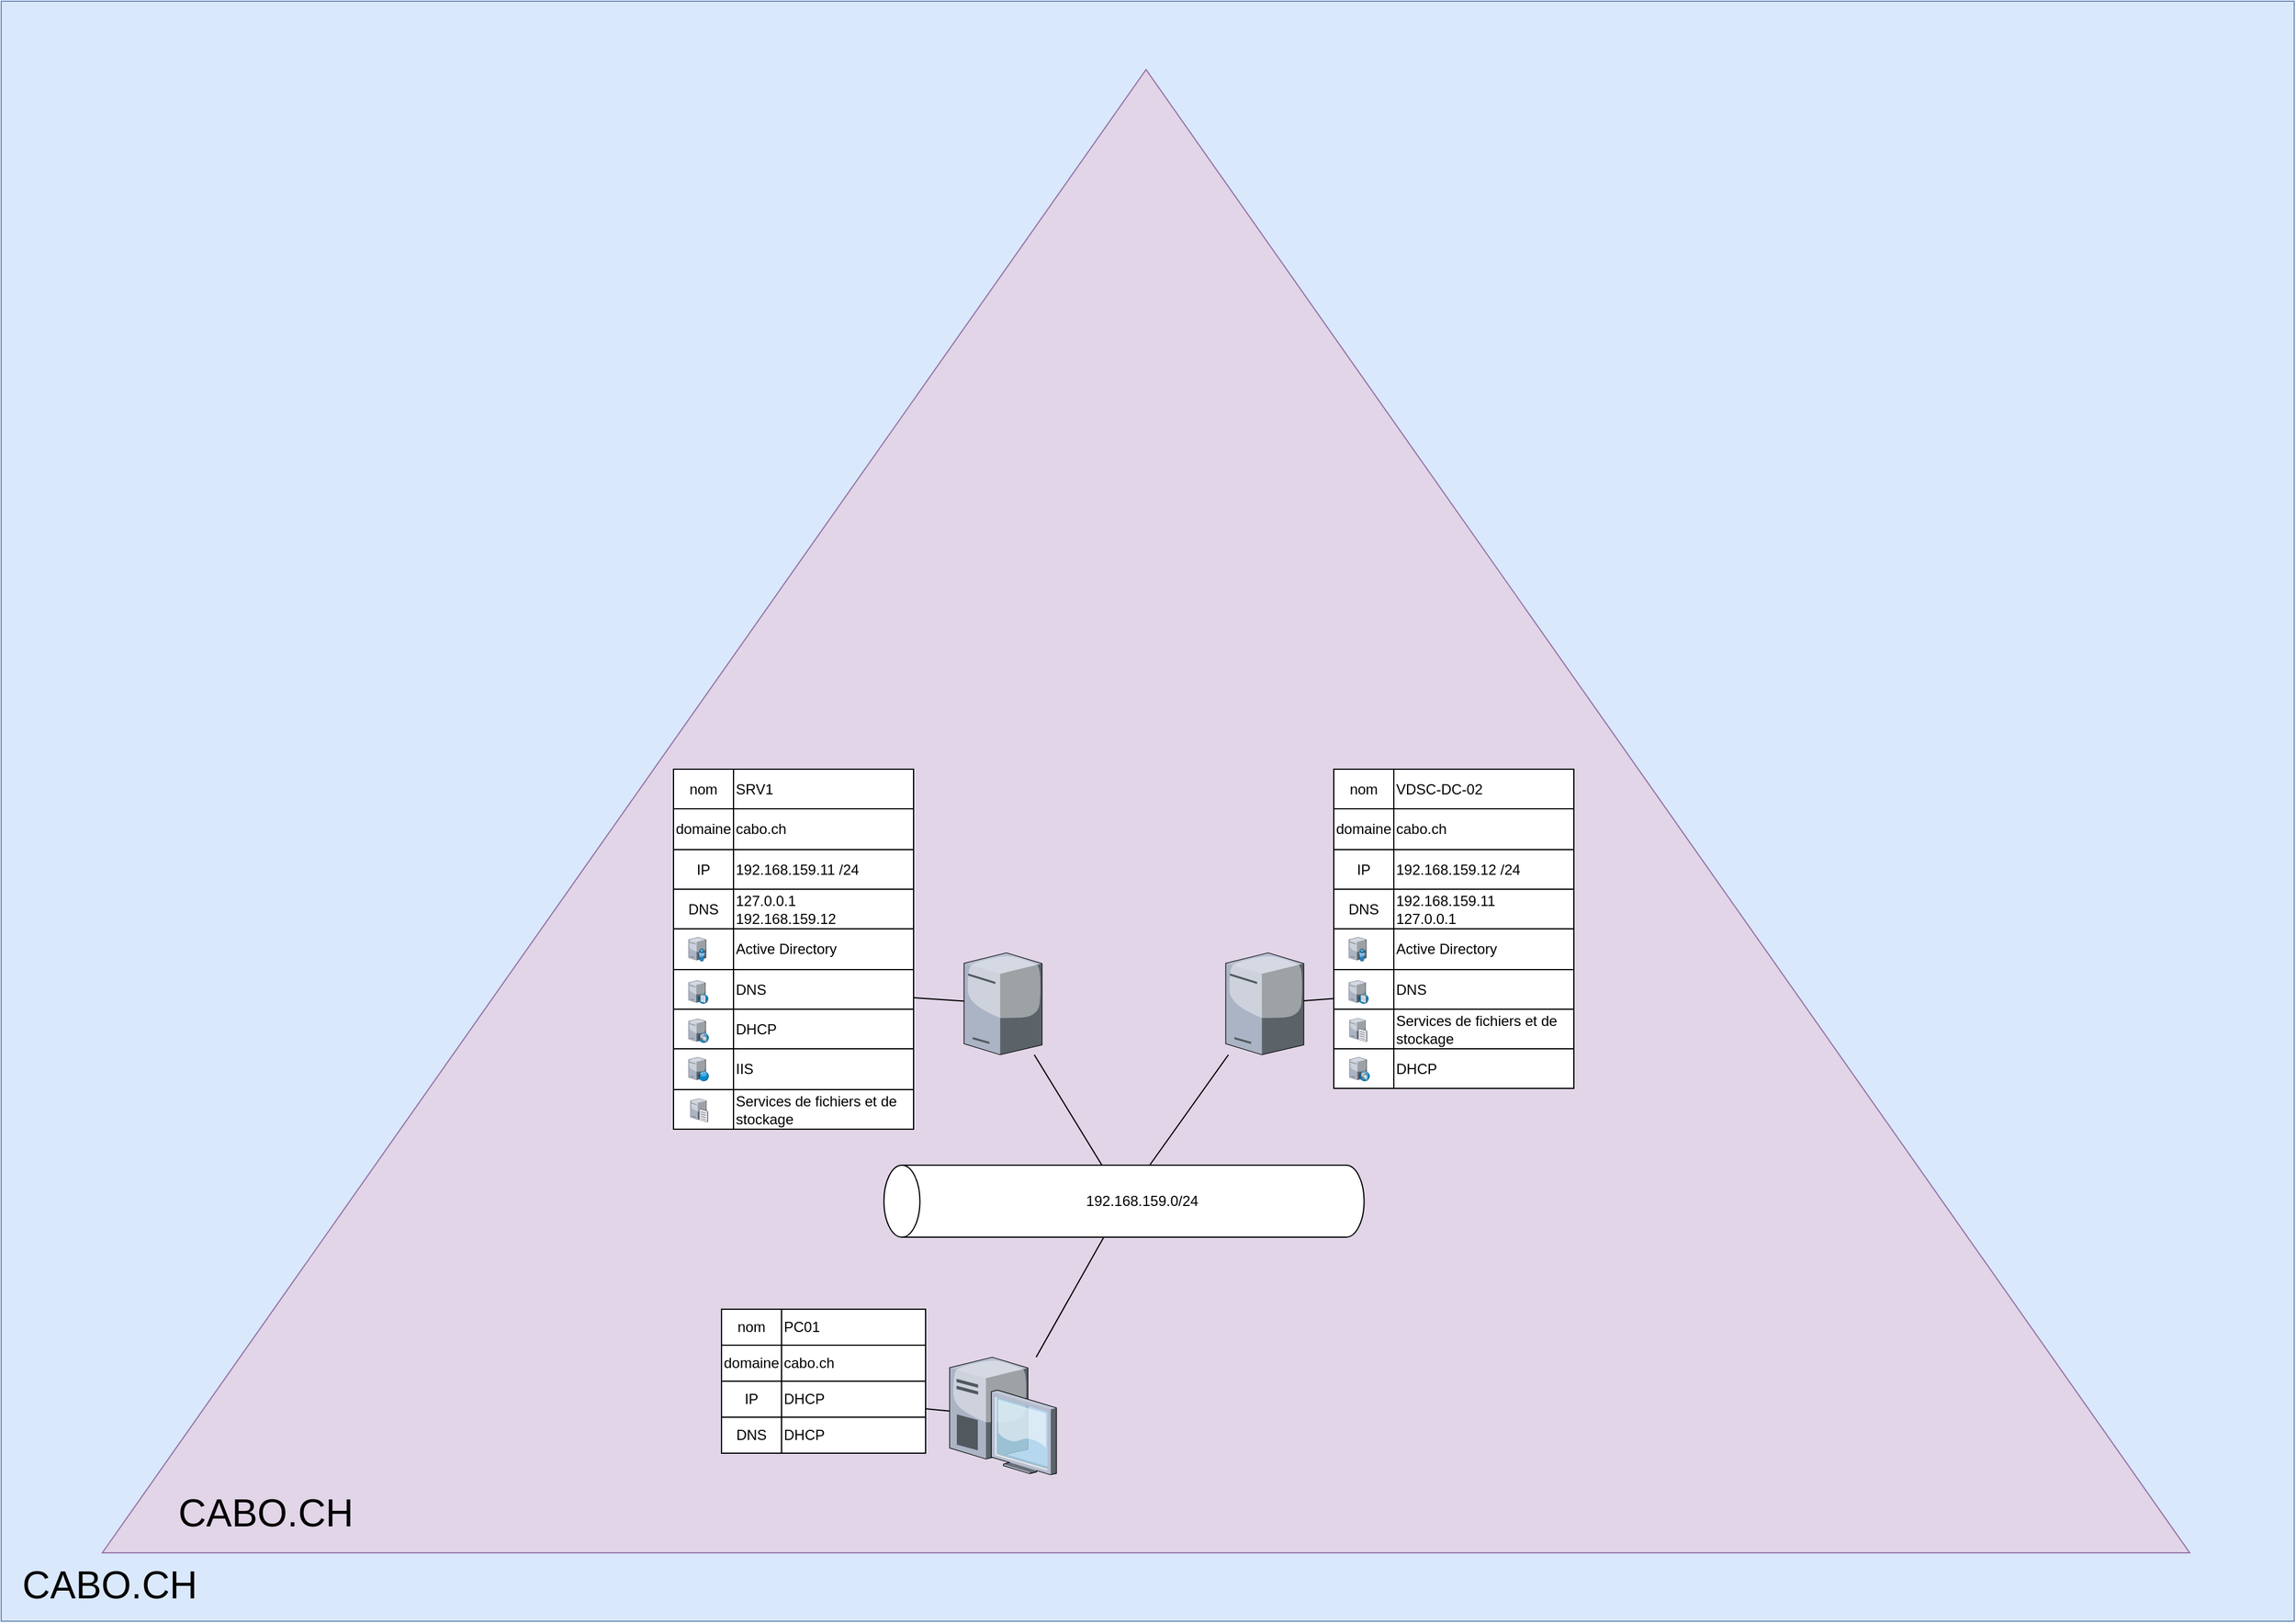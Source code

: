 <mxfile version="15.8.4" type="device"><diagram id="1HpGjEDfOVpS17Qn43Pt" name="Page-1"><mxGraphModel dx="2756" dy="2074" grid="1" gridSize="10" guides="1" tooltips="1" connect="1" arrows="1" fold="1" page="1" pageScale="1" pageWidth="827" pageHeight="1169" math="0" shadow="0"><root><mxCell id="0"/><mxCell id="1" style="locked=1;" parent="0"/><mxCell id="-kyeoJwahtp-xJOFDnog-60" value="" style="rounded=0;whiteSpace=wrap;html=1;align=left;container=1;collapsible=0;fillColor=#dae8fc;strokeColor=#6c8ebf;recursiveResize=0;expand=0;" parent="1" vertex="1"><mxGeometry x="-1090" y="-650" width="1910" height="1350" as="geometry"/></mxCell><mxCell id="-kyeoJwahtp-xJOFDnog-61" value="" style="triangle;whiteSpace=wrap;html=1;align=left;rotation=-90;container=1;collapsible=0;fillColor=#e1d5e7;strokeColor=#9673a6;recursiveResize=0;expand=0;" parent="-kyeoJwahtp-xJOFDnog-60" vertex="1"><mxGeometry x="335.63" y="-194.37" width="1235.97" height="1738.75" as="geometry"/></mxCell><mxCell id="-kyeoJwahtp-xJOFDnog-65" value="CABO.CH" style="text;html=1;align=center;verticalAlign=middle;resizable=0;points=[];autosize=1;strokeColor=none;fillColor=none;fontSize=32;" parent="-kyeoJwahtp-xJOFDnog-61" vertex="1"><mxGeometry x="-195.63" y="1434.37" width="160" height="40" as="geometry"/></mxCell><mxCell id="-kyeoJwahtp-xJOFDnog-64" value="CABO.CH" style="text;html=1;align=center;verticalAlign=middle;resizable=0;points=[];autosize=1;strokeColor=none;fillColor=none;fontSize=32;" parent="-kyeoJwahtp-xJOFDnog-60" vertex="1"><mxGeometry x="10" y="1300" width="160" height="40" as="geometry"/></mxCell><mxCell id="OlPRd9zmiTFpibc40Qrc-1" value="Content" parent="0"/><mxCell id="OlPRd9zmiTFpibc40Qrc-53" value="" style="group" parent="OlPRd9zmiTFpibc40Qrc-1" vertex="1" connectable="0"><mxGeometry x="-354.73" y="320.0" width="400" height="60" as="geometry"/></mxCell><mxCell id="OlPRd9zmiTFpibc40Qrc-54" value="" style="shape=cylinder3;whiteSpace=wrap;html=1;boundedLbl=1;backgroundOutline=1;size=15;rotation=-90;" parent="OlPRd9zmiTFpibc40Qrc-53" vertex="1"><mxGeometry x="170" y="-170" width="60" height="400" as="geometry"/></mxCell><mxCell id="OlPRd9zmiTFpibc40Qrc-55" value="192.168.159.0/24" style="text;html=1;align=center;verticalAlign=middle;resizable=0;points=[];autosize=1;strokeColor=none;fillColor=none;" parent="OlPRd9zmiTFpibc40Qrc-53" vertex="1"><mxGeometry x="160" y="20" width="110" height="20" as="geometry"/></mxCell><mxCell id="OlPRd9zmiTFpibc40Qrc-56" value="" style="edgeStyle=none;rounded=0;orthogonalLoop=1;jettySize=auto;html=1;endArrow=none;endFill=0;" parent="OlPRd9zmiTFpibc40Qrc-1" source="OlPRd9zmiTFpibc40Qrc-57" target="OlPRd9zmiTFpibc40Qrc-54" edge="1"><mxGeometry relative="1" as="geometry"/></mxCell><mxCell id="OlPRd9zmiTFpibc40Qrc-57" value="" style="verticalLabelPosition=bottom;sketch=0;aspect=fixed;html=1;verticalAlign=top;strokeColor=none;align=center;outlineConnect=0;shape=mxgraph.citrix.desktop;" parent="OlPRd9zmiTFpibc40Qrc-1" vertex="1"><mxGeometry x="-300" y="480.0" width="89" height="98" as="geometry"/></mxCell><mxCell id="OlPRd9zmiTFpibc40Qrc-58" value="" style="edgeStyle=none;rounded=0;orthogonalLoop=1;jettySize=auto;html=1;endArrow=none;endFill=0;" parent="OlPRd9zmiTFpibc40Qrc-1" source="OlPRd9zmiTFpibc40Qrc-59" target="OlPRd9zmiTFpibc40Qrc-54" edge="1"><mxGeometry relative="1" as="geometry"/></mxCell><mxCell id="OlPRd9zmiTFpibc40Qrc-59" value="" style="verticalLabelPosition=bottom;sketch=0;aspect=fixed;html=1;verticalAlign=top;strokeColor=none;align=center;outlineConnect=0;shape=mxgraph.citrix.license_server;" parent="OlPRd9zmiTFpibc40Qrc-1" vertex="1"><mxGeometry x="-70" y="143" width="65" height="85" as="geometry"/></mxCell><mxCell id="OlPRd9zmiTFpibc40Qrc-60" value="" style="shape=table;html=1;whiteSpace=wrap;startSize=0;container=1;collapsible=0;childLayout=tableLayout;" parent="OlPRd9zmiTFpibc40Qrc-1" vertex="1"><mxGeometry x="-490" y="440.0" width="170" height="120" as="geometry"/></mxCell><mxCell id="OlPRd9zmiTFpibc40Qrc-61" value="" style="shape=partialRectangle;html=1;whiteSpace=wrap;collapsible=0;dropTarget=0;pointerEvents=0;fillColor=none;top=0;left=0;bottom=0;right=0;points=[[0,0.5],[1,0.5]];portConstraint=eastwest;" parent="OlPRd9zmiTFpibc40Qrc-60" vertex="1"><mxGeometry width="170" height="30" as="geometry"/></mxCell><mxCell id="OlPRd9zmiTFpibc40Qrc-62" value="nom&lt;br&gt;" style="shape=partialRectangle;html=1;whiteSpace=wrap;connectable=0;fillColor=none;top=0;left=0;bottom=0;right=0;overflow=hidden;pointerEvents=1;" parent="OlPRd9zmiTFpibc40Qrc-61" vertex="1"><mxGeometry width="50" height="30" as="geometry"><mxRectangle width="50" height="30" as="alternateBounds"/></mxGeometry></mxCell><mxCell id="OlPRd9zmiTFpibc40Qrc-63" value="PC01" style="shape=partialRectangle;html=1;whiteSpace=wrap;connectable=0;fillColor=none;top=0;left=0;bottom=0;right=0;overflow=hidden;pointerEvents=1;align=left;" parent="OlPRd9zmiTFpibc40Qrc-61" vertex="1"><mxGeometry x="50" width="120" height="30" as="geometry"><mxRectangle width="120" height="30" as="alternateBounds"/></mxGeometry></mxCell><mxCell id="OlPRd9zmiTFpibc40Qrc-64" value="" style="shape=partialRectangle;html=1;whiteSpace=wrap;collapsible=0;dropTarget=0;pointerEvents=0;fillColor=none;top=0;left=0;bottom=0;right=0;points=[[0,0.5],[1,0.5]];portConstraint=eastwest;" parent="OlPRd9zmiTFpibc40Qrc-60" vertex="1"><mxGeometry y="30" width="170" height="30" as="geometry"/></mxCell><mxCell id="OlPRd9zmiTFpibc40Qrc-65" value="domaine" style="shape=partialRectangle;html=1;whiteSpace=wrap;connectable=0;fillColor=none;top=0;left=0;bottom=0;right=0;overflow=hidden;pointerEvents=1;" parent="OlPRd9zmiTFpibc40Qrc-64" vertex="1"><mxGeometry width="50" height="30" as="geometry"><mxRectangle width="50" height="30" as="alternateBounds"/></mxGeometry></mxCell><mxCell id="OlPRd9zmiTFpibc40Qrc-66" value="cabo.ch" style="shape=partialRectangle;html=1;whiteSpace=wrap;connectable=0;fillColor=none;top=0;left=0;bottom=0;right=0;overflow=hidden;pointerEvents=1;align=left;" parent="OlPRd9zmiTFpibc40Qrc-64" vertex="1"><mxGeometry x="50" width="120" height="30" as="geometry"><mxRectangle width="120" height="30" as="alternateBounds"/></mxGeometry></mxCell><mxCell id="OlPRd9zmiTFpibc40Qrc-67" value="" style="shape=partialRectangle;html=1;whiteSpace=wrap;collapsible=0;dropTarget=0;pointerEvents=0;fillColor=none;top=0;left=0;bottom=0;right=0;points=[[0,0.5],[1,0.5]];portConstraint=eastwest;" parent="OlPRd9zmiTFpibc40Qrc-60" vertex="1"><mxGeometry y="60" width="170" height="30" as="geometry"/></mxCell><mxCell id="OlPRd9zmiTFpibc40Qrc-68" value="IP" style="shape=partialRectangle;html=1;whiteSpace=wrap;connectable=0;fillColor=none;top=0;left=0;bottom=0;right=0;overflow=hidden;pointerEvents=1;" parent="OlPRd9zmiTFpibc40Qrc-67" vertex="1"><mxGeometry width="50" height="30" as="geometry"><mxRectangle width="50" height="30" as="alternateBounds"/></mxGeometry></mxCell><mxCell id="OlPRd9zmiTFpibc40Qrc-69" value="DHCP" style="shape=partialRectangle;html=1;whiteSpace=wrap;connectable=0;fillColor=none;top=0;left=0;bottom=0;right=0;overflow=hidden;pointerEvents=1;align=left;" parent="OlPRd9zmiTFpibc40Qrc-67" vertex="1"><mxGeometry x="50" width="120" height="30" as="geometry"><mxRectangle width="120" height="30" as="alternateBounds"/></mxGeometry></mxCell><mxCell id="OlPRd9zmiTFpibc40Qrc-70" style="shape=partialRectangle;html=1;whiteSpace=wrap;collapsible=0;dropTarget=0;pointerEvents=0;fillColor=none;top=0;left=0;bottom=0;right=0;points=[[0,0.5],[1,0.5]];portConstraint=eastwest;" parent="OlPRd9zmiTFpibc40Qrc-60" vertex="1"><mxGeometry y="90" width="170" height="30" as="geometry"/></mxCell><mxCell id="OlPRd9zmiTFpibc40Qrc-71" value="DNS" style="shape=partialRectangle;html=1;whiteSpace=wrap;connectable=0;fillColor=none;top=0;left=0;bottom=0;right=0;overflow=hidden;pointerEvents=1;" parent="OlPRd9zmiTFpibc40Qrc-70" vertex="1"><mxGeometry width="50" height="30" as="geometry"><mxRectangle width="50" height="30" as="alternateBounds"/></mxGeometry></mxCell><mxCell id="OlPRd9zmiTFpibc40Qrc-72" value="DHCP" style="shape=partialRectangle;html=1;whiteSpace=wrap;connectable=0;fillColor=none;top=0;left=0;bottom=0;right=0;overflow=hidden;pointerEvents=1;align=left;" parent="OlPRd9zmiTFpibc40Qrc-70" vertex="1"><mxGeometry x="50" width="120" height="30" as="geometry"><mxRectangle width="120" height="30" as="alternateBounds"/></mxGeometry></mxCell><mxCell id="OlPRd9zmiTFpibc40Qrc-73" value="" style="edgeStyle=none;rounded=0;orthogonalLoop=1;jettySize=auto;html=1;endArrow=none;endFill=0;" parent="OlPRd9zmiTFpibc40Qrc-1" source="OlPRd9zmiTFpibc40Qrc-57" target="OlPRd9zmiTFpibc40Qrc-67" edge="1"><mxGeometry relative="1" as="geometry"><mxPoint x="344.37" y="1023.37" as="targetPoint"/></mxGeometry></mxCell><mxCell id="OlPRd9zmiTFpibc40Qrc-108" value="" style="rounded=0;orthogonalLoop=1;jettySize=auto;html=1;endArrow=none;endFill=0;" parent="OlPRd9zmiTFpibc40Qrc-1" source="OlPRd9zmiTFpibc40Qrc-59" target="OlPRd9zmiTFpibc40Qrc-91" edge="1"><mxGeometry relative="1" as="geometry"/></mxCell><mxCell id="OlPRd9zmiTFpibc40Qrc-110" value="" style="edgeStyle=none;rounded=0;orthogonalLoop=1;jettySize=auto;html=1;endArrow=none;endFill=0;" parent="OlPRd9zmiTFpibc40Qrc-1" source="OlPRd9zmiTFpibc40Qrc-111" target="OlPRd9zmiTFpibc40Qrc-54" edge="1"><mxGeometry relative="1" as="geometry"><mxPoint x="-460.001" y="270" as="targetPoint"/></mxGeometry></mxCell><mxCell id="OlPRd9zmiTFpibc40Qrc-148" value="" style="group" parent="OlPRd9zmiTFpibc40Qrc-1" vertex="1" connectable="0"><mxGeometry x="-530" y="-10" width="200" height="300" as="geometry"/></mxCell><mxCell id="OlPRd9zmiTFpibc40Qrc-113" value="" style="shape=table;html=1;whiteSpace=wrap;startSize=0;container=1;collapsible=0;childLayout=tableLayout;" parent="OlPRd9zmiTFpibc40Qrc-148" vertex="1"><mxGeometry width="200" height="300" as="geometry"/></mxCell><mxCell id="OlPRd9zmiTFpibc40Qrc-114" value="" style="shape=partialRectangle;html=1;whiteSpace=wrap;collapsible=0;dropTarget=0;pointerEvents=0;fillColor=none;top=0;left=0;bottom=0;right=0;points=[[0,0.5],[1,0.5]];portConstraint=eastwest;" parent="OlPRd9zmiTFpibc40Qrc-113" vertex="1"><mxGeometry width="200" height="33" as="geometry"/></mxCell><mxCell id="OlPRd9zmiTFpibc40Qrc-115" value="nom&lt;br&gt;" style="shape=partialRectangle;html=1;whiteSpace=wrap;connectable=0;fillColor=none;top=0;left=0;bottom=0;right=0;overflow=hidden;pointerEvents=1;" parent="OlPRd9zmiTFpibc40Qrc-114" vertex="1"><mxGeometry width="50" height="33" as="geometry"><mxRectangle width="50" height="33" as="alternateBounds"/></mxGeometry></mxCell><mxCell id="OlPRd9zmiTFpibc40Qrc-116" value="SRV1" style="shape=partialRectangle;html=1;whiteSpace=wrap;connectable=0;fillColor=none;top=0;left=0;bottom=0;right=0;overflow=hidden;pointerEvents=1;align=left;" parent="OlPRd9zmiTFpibc40Qrc-114" vertex="1"><mxGeometry x="50" width="150" height="33" as="geometry"><mxRectangle width="150" height="33" as="alternateBounds"/></mxGeometry></mxCell><mxCell id="OlPRd9zmiTFpibc40Qrc-117" value="" style="shape=partialRectangle;html=1;whiteSpace=wrap;collapsible=0;dropTarget=0;pointerEvents=0;fillColor=none;top=0;left=0;bottom=0;right=0;points=[[0,0.5],[1,0.5]];portConstraint=eastwest;" parent="OlPRd9zmiTFpibc40Qrc-113" vertex="1"><mxGeometry y="33" width="200" height="34" as="geometry"/></mxCell><mxCell id="OlPRd9zmiTFpibc40Qrc-118" value="domaine" style="shape=partialRectangle;html=1;whiteSpace=wrap;connectable=0;fillColor=none;top=0;left=0;bottom=0;right=0;overflow=hidden;pointerEvents=1;" parent="OlPRd9zmiTFpibc40Qrc-117" vertex="1"><mxGeometry width="50" height="34" as="geometry"><mxRectangle width="50" height="34" as="alternateBounds"/></mxGeometry></mxCell><mxCell id="OlPRd9zmiTFpibc40Qrc-119" value="cabo.ch" style="shape=partialRectangle;html=1;whiteSpace=wrap;connectable=0;fillColor=none;top=0;left=0;bottom=0;right=0;overflow=hidden;pointerEvents=1;align=left;" parent="OlPRd9zmiTFpibc40Qrc-117" vertex="1"><mxGeometry x="50" width="150" height="34" as="geometry"><mxRectangle width="150" height="34" as="alternateBounds"/></mxGeometry></mxCell><mxCell id="OlPRd9zmiTFpibc40Qrc-120" value="" style="shape=partialRectangle;html=1;whiteSpace=wrap;collapsible=0;dropTarget=0;pointerEvents=0;fillColor=none;top=0;left=0;bottom=0;right=0;points=[[0,0.5],[1,0.5]];portConstraint=eastwest;" parent="OlPRd9zmiTFpibc40Qrc-113" vertex="1"><mxGeometry y="67" width="200" height="33" as="geometry"/></mxCell><mxCell id="OlPRd9zmiTFpibc40Qrc-121" value="IP" style="shape=partialRectangle;html=1;whiteSpace=wrap;connectable=0;fillColor=none;top=0;left=0;bottom=0;right=0;overflow=hidden;pointerEvents=1;" parent="OlPRd9zmiTFpibc40Qrc-120" vertex="1"><mxGeometry width="50" height="33" as="geometry"><mxRectangle width="50" height="33" as="alternateBounds"/></mxGeometry></mxCell><mxCell id="OlPRd9zmiTFpibc40Qrc-122" value="192.168.159.11 /24" style="shape=partialRectangle;html=1;whiteSpace=wrap;connectable=0;fillColor=none;top=0;left=0;bottom=0;right=0;overflow=hidden;pointerEvents=1;align=left;" parent="OlPRd9zmiTFpibc40Qrc-120" vertex="1"><mxGeometry x="50" width="150" height="33" as="geometry"><mxRectangle width="150" height="33" as="alternateBounds"/></mxGeometry></mxCell><mxCell id="OlPRd9zmiTFpibc40Qrc-123" style="shape=partialRectangle;html=1;whiteSpace=wrap;collapsible=0;dropTarget=0;pointerEvents=0;fillColor=none;top=0;left=0;bottom=0;right=0;points=[[0,0.5],[1,0.5]];portConstraint=eastwest;" parent="OlPRd9zmiTFpibc40Qrc-113" vertex="1"><mxGeometry y="100" width="200" height="33" as="geometry"/></mxCell><mxCell id="OlPRd9zmiTFpibc40Qrc-124" value="DNS" style="shape=partialRectangle;html=1;whiteSpace=wrap;connectable=0;fillColor=none;top=0;left=0;bottom=0;right=0;overflow=hidden;pointerEvents=1;" parent="OlPRd9zmiTFpibc40Qrc-123" vertex="1"><mxGeometry width="50" height="33" as="geometry"><mxRectangle width="50" height="33" as="alternateBounds"/></mxGeometry></mxCell><mxCell id="OlPRd9zmiTFpibc40Qrc-125" value="127.0.0.1&lt;br&gt;192.168.159.12" style="shape=partialRectangle;html=1;whiteSpace=wrap;connectable=0;fillColor=none;top=0;left=0;bottom=0;right=0;overflow=hidden;pointerEvents=1;align=left;" parent="OlPRd9zmiTFpibc40Qrc-123" vertex="1"><mxGeometry x="50" width="150" height="33" as="geometry"><mxRectangle width="150" height="33" as="alternateBounds"/></mxGeometry></mxCell><mxCell id="OlPRd9zmiTFpibc40Qrc-126" style="shape=partialRectangle;html=1;whiteSpace=wrap;collapsible=0;dropTarget=0;pointerEvents=0;fillColor=none;top=0;left=0;bottom=0;right=0;points=[[0,0.5],[1,0.5]];portConstraint=eastwest;" parent="OlPRd9zmiTFpibc40Qrc-113" vertex="1"><mxGeometry y="133" width="200" height="34" as="geometry"/></mxCell><mxCell id="OlPRd9zmiTFpibc40Qrc-127" style="shape=partialRectangle;html=1;whiteSpace=wrap;connectable=0;fillColor=none;top=0;left=0;bottom=0;right=0;overflow=hidden;pointerEvents=1;" parent="OlPRd9zmiTFpibc40Qrc-126" vertex="1"><mxGeometry width="50" height="34" as="geometry"><mxRectangle width="50" height="34" as="alternateBounds"/></mxGeometry></mxCell><mxCell id="OlPRd9zmiTFpibc40Qrc-128" value="Active Directory" style="shape=partialRectangle;html=1;whiteSpace=wrap;connectable=0;fillColor=none;top=0;left=0;bottom=0;right=0;overflow=hidden;pointerEvents=1;align=left;" parent="OlPRd9zmiTFpibc40Qrc-126" vertex="1"><mxGeometry x="50" width="150" height="34" as="geometry"><mxRectangle width="150" height="34" as="alternateBounds"/></mxGeometry></mxCell><mxCell id="OlPRd9zmiTFpibc40Qrc-129" style="shape=partialRectangle;html=1;whiteSpace=wrap;collapsible=0;dropTarget=0;pointerEvents=0;fillColor=none;top=0;left=0;bottom=0;right=0;points=[[0,0.5],[1,0.5]];portConstraint=eastwest;" parent="OlPRd9zmiTFpibc40Qrc-113" vertex="1"><mxGeometry y="167" width="200" height="33" as="geometry"/></mxCell><mxCell id="OlPRd9zmiTFpibc40Qrc-130" style="shape=partialRectangle;html=1;whiteSpace=wrap;connectable=0;fillColor=none;top=0;left=0;bottom=0;right=0;overflow=hidden;pointerEvents=1;" parent="OlPRd9zmiTFpibc40Qrc-129" vertex="1"><mxGeometry width="50" height="33" as="geometry"><mxRectangle width="50" height="33" as="alternateBounds"/></mxGeometry></mxCell><mxCell id="OlPRd9zmiTFpibc40Qrc-131" value="DNS" style="shape=partialRectangle;html=1;whiteSpace=wrap;connectable=0;fillColor=none;top=0;left=0;bottom=0;right=0;overflow=hidden;pointerEvents=1;align=left;" parent="OlPRd9zmiTFpibc40Qrc-129" vertex="1"><mxGeometry x="50" width="150" height="33" as="geometry"><mxRectangle width="150" height="33" as="alternateBounds"/></mxGeometry></mxCell><mxCell id="OlPRd9zmiTFpibc40Qrc-132" style="shape=partialRectangle;html=1;whiteSpace=wrap;collapsible=0;dropTarget=0;pointerEvents=0;fillColor=none;top=0;left=0;bottom=0;right=0;points=[[0,0.5],[1,0.5]];portConstraint=eastwest;" parent="OlPRd9zmiTFpibc40Qrc-113" vertex="1"><mxGeometry y="200" width="200" height="33" as="geometry"/></mxCell><mxCell id="OlPRd9zmiTFpibc40Qrc-133" style="shape=partialRectangle;html=1;whiteSpace=wrap;connectable=0;fillColor=none;top=0;left=0;bottom=0;right=0;overflow=hidden;pointerEvents=1;" parent="OlPRd9zmiTFpibc40Qrc-132" vertex="1"><mxGeometry width="50" height="33" as="geometry"><mxRectangle width="50" height="33" as="alternateBounds"/></mxGeometry></mxCell><mxCell id="OlPRd9zmiTFpibc40Qrc-134" value="DHCP" style="shape=partialRectangle;html=1;whiteSpace=wrap;connectable=0;fillColor=none;top=0;left=0;bottom=0;right=0;overflow=hidden;pointerEvents=1;align=left;" parent="OlPRd9zmiTFpibc40Qrc-132" vertex="1"><mxGeometry x="50" width="150" height="33" as="geometry"><mxRectangle width="150" height="33" as="alternateBounds"/></mxGeometry></mxCell><mxCell id="OlPRd9zmiTFpibc40Qrc-135" style="shape=partialRectangle;html=1;whiteSpace=wrap;collapsible=0;dropTarget=0;pointerEvents=0;fillColor=none;top=0;left=0;bottom=0;right=0;points=[[0,0.5],[1,0.5]];portConstraint=eastwest;" parent="OlPRd9zmiTFpibc40Qrc-113" vertex="1"><mxGeometry y="233" width="200" height="34" as="geometry"/></mxCell><mxCell id="OlPRd9zmiTFpibc40Qrc-136" style="shape=partialRectangle;html=1;whiteSpace=wrap;connectable=0;fillColor=none;top=0;left=0;bottom=0;right=0;overflow=hidden;pointerEvents=1;" parent="OlPRd9zmiTFpibc40Qrc-135" vertex="1"><mxGeometry width="50" height="34" as="geometry"><mxRectangle width="50" height="34" as="alternateBounds"/></mxGeometry></mxCell><mxCell id="OlPRd9zmiTFpibc40Qrc-137" value="IIS" style="shape=partialRectangle;html=1;whiteSpace=wrap;connectable=0;fillColor=none;top=0;left=0;bottom=0;right=0;overflow=hidden;pointerEvents=1;align=left;" parent="OlPRd9zmiTFpibc40Qrc-135" vertex="1"><mxGeometry x="50" width="150" height="34" as="geometry"><mxRectangle width="150" height="34" as="alternateBounds"/></mxGeometry></mxCell><mxCell id="OlPRd9zmiTFpibc40Qrc-138" style="shape=partialRectangle;html=1;whiteSpace=wrap;collapsible=0;dropTarget=0;pointerEvents=0;fillColor=none;top=0;left=0;bottom=0;right=0;points=[[0,0.5],[1,0.5]];portConstraint=eastwest;" parent="OlPRd9zmiTFpibc40Qrc-113" vertex="1"><mxGeometry y="267" width="200" height="33" as="geometry"/></mxCell><mxCell id="OlPRd9zmiTFpibc40Qrc-139" value="&lt;span style=&quot;color: rgba(0 , 0 , 0 , 0) ; font-family: monospace ; font-size: 0px&quot;&gt;%3CmxGraphModel%3E%3Croot%3E%3CmxCell%20id%3D%220%22%2F%3E%3CmxCell%20id%3D%221%22%20parent%3D%220%22%2F%3E%3CmxCell%20id%3D%222%22%20value%3D%22%22%20style%3D%22verticalLabelPosition%3Dbottom%3Bsketch%3D0%3Baspect%3Dfixed%3Bhtml%3D1%3BverticalAlign%3Dtop%3BstrokeColor%3Dnone%3Balign%3Dcenter%3BoutlineConnect%3D0%3Bshape%3Dmxgraph.citrix.file_server%3B%22%20vertex%3D%221%22%20parent%3D%221%22%3E%3CmxGeometry%20x%3D%22620%22%20y%3D%22410%22%20width%3D%2214.64%22%20height%3D%2220%22%20as%3D%22geometry%22%2F%3E%3C%2FmxCell%3E%3C%2Froot%3E%3C%2FmxGraphModel%3E&lt;/span&gt;" style="shape=partialRectangle;html=1;whiteSpace=wrap;connectable=0;fillColor=none;top=0;left=0;bottom=0;right=0;overflow=hidden;pointerEvents=1;dropTarget=1;" parent="OlPRd9zmiTFpibc40Qrc-138" vertex="1"><mxGeometry width="50" height="33" as="geometry"><mxRectangle width="50" height="33" as="alternateBounds"/></mxGeometry></mxCell><mxCell id="OlPRd9zmiTFpibc40Qrc-140" value="Services de fichiers et de stockage" style="shape=partialRectangle;html=1;whiteSpace=wrap;connectable=0;fillColor=none;top=0;left=0;bottom=0;right=0;overflow=hidden;pointerEvents=1;align=left;" parent="OlPRd9zmiTFpibc40Qrc-138" vertex="1"><mxGeometry x="50" width="150" height="33" as="geometry"><mxRectangle width="150" height="33" as="alternateBounds"/></mxGeometry></mxCell><mxCell id="OlPRd9zmiTFpibc40Qrc-141" value="" style="verticalLabelPosition=bottom;sketch=0;aspect=fixed;html=1;verticalAlign=top;strokeColor=none;align=center;outlineConnect=0;shape=mxgraph.citrix.directory_server;" parent="OlPRd9zmiTFpibc40Qrc-148" vertex="1"><mxGeometry x="12.48" y="140" width="14.69" height="20" as="geometry"/></mxCell><mxCell id="OlPRd9zmiTFpibc40Qrc-142" value="" style="verticalLabelPosition=bottom;sketch=0;aspect=fixed;html=1;verticalAlign=top;strokeColor=none;align=center;outlineConnect=0;shape=mxgraph.citrix.dns_server;" parent="OlPRd9zmiTFpibc40Qrc-148" vertex="1"><mxGeometry x="12.48" y="175.5" width="16.54" height="20" as="geometry"/></mxCell><mxCell id="OlPRd9zmiTFpibc40Qrc-143" value="" style="verticalLabelPosition=bottom;sketch=0;aspect=fixed;html=1;verticalAlign=top;strokeColor=none;align=center;outlineConnect=0;shape=mxgraph.citrix.dhcp_server;" parent="OlPRd9zmiTFpibc40Qrc-148" vertex="1"><mxGeometry x="12.48" y="208" width="16.89" height="20" as="geometry"/></mxCell><mxCell id="OlPRd9zmiTFpibc40Qrc-144" value="" style="verticalLabelPosition=bottom;sketch=0;aspect=fixed;html=1;verticalAlign=top;strokeColor=none;align=center;outlineConnect=0;shape=mxgraph.citrix.web_server;" parent="OlPRd9zmiTFpibc40Qrc-148" vertex="1"><mxGeometry x="12.48" y="240" width="17" height="20" as="geometry"/></mxCell><mxCell id="OlPRd9zmiTFpibc40Qrc-145" value="" style="verticalLabelPosition=bottom;sketch=0;aspect=fixed;html=1;verticalAlign=top;strokeColor=none;align=center;outlineConnect=0;shape=mxgraph.citrix.file_server;" parent="OlPRd9zmiTFpibc40Qrc-148" vertex="1"><mxGeometry x="14.0" y="274" width="14.64" height="20" as="geometry"/></mxCell><mxCell id="OlPRd9zmiTFpibc40Qrc-111" value="" style="verticalLabelPosition=bottom;sketch=0;aspect=fixed;html=1;verticalAlign=top;strokeColor=none;align=center;outlineConnect=0;shape=mxgraph.citrix.license_server;" parent="OlPRd9zmiTFpibc40Qrc-1" vertex="1"><mxGeometry x="-288" y="143" width="65" height="85" as="geometry"/></mxCell><mxCell id="OlPRd9zmiTFpibc40Qrc-146" value="" style="rounded=0;orthogonalLoop=1;jettySize=auto;html=1;endArrow=none;endFill=0;" parent="OlPRd9zmiTFpibc40Qrc-1" source="OlPRd9zmiTFpibc40Qrc-111" target="OlPRd9zmiTFpibc40Qrc-129" edge="1"><mxGeometry relative="1" as="geometry"/></mxCell><mxCell id="OlPRd9zmiTFpibc40Qrc-149" value="" style="group" parent="OlPRd9zmiTFpibc40Qrc-1" vertex="1" connectable="0"><mxGeometry x="20" y="-10" width="200" height="260" as="geometry"/></mxCell><mxCell id="OlPRd9zmiTFpibc40Qrc-75" value="" style="shape=table;html=1;whiteSpace=wrap;startSize=0;container=1;collapsible=0;childLayout=tableLayout;" parent="OlPRd9zmiTFpibc40Qrc-149" vertex="1"><mxGeometry width="200" height="266" as="geometry"/></mxCell><mxCell id="OlPRd9zmiTFpibc40Qrc-76" value="" style="shape=partialRectangle;html=1;whiteSpace=wrap;collapsible=0;dropTarget=0;pointerEvents=0;fillColor=none;top=0;left=0;bottom=0;right=0;points=[[0,0.5],[1,0.5]];portConstraint=eastwest;" parent="OlPRd9zmiTFpibc40Qrc-75" vertex="1"><mxGeometry width="200" height="33" as="geometry"/></mxCell><mxCell id="OlPRd9zmiTFpibc40Qrc-77" value="nom&lt;br&gt;" style="shape=partialRectangle;html=1;whiteSpace=wrap;connectable=0;fillColor=none;top=0;left=0;bottom=0;right=0;overflow=hidden;pointerEvents=1;" parent="OlPRd9zmiTFpibc40Qrc-76" vertex="1"><mxGeometry width="50" height="33" as="geometry"><mxRectangle width="50" height="33" as="alternateBounds"/></mxGeometry></mxCell><mxCell id="OlPRd9zmiTFpibc40Qrc-78" value="VDSC-DC-02" style="shape=partialRectangle;html=1;whiteSpace=wrap;connectable=0;fillColor=none;top=0;left=0;bottom=0;right=0;overflow=hidden;pointerEvents=1;align=left;" parent="OlPRd9zmiTFpibc40Qrc-76" vertex="1"><mxGeometry x="50" width="150" height="33" as="geometry"><mxRectangle width="150" height="33" as="alternateBounds"/></mxGeometry></mxCell><mxCell id="OlPRd9zmiTFpibc40Qrc-79" value="" style="shape=partialRectangle;html=1;whiteSpace=wrap;collapsible=0;dropTarget=0;pointerEvents=0;fillColor=none;top=0;left=0;bottom=0;right=0;points=[[0,0.5],[1,0.5]];portConstraint=eastwest;" parent="OlPRd9zmiTFpibc40Qrc-75" vertex="1"><mxGeometry y="33" width="200" height="34" as="geometry"/></mxCell><mxCell id="OlPRd9zmiTFpibc40Qrc-80" value="domaine" style="shape=partialRectangle;html=1;whiteSpace=wrap;connectable=0;fillColor=none;top=0;left=0;bottom=0;right=0;overflow=hidden;pointerEvents=1;" parent="OlPRd9zmiTFpibc40Qrc-79" vertex="1"><mxGeometry width="50" height="34" as="geometry"><mxRectangle width="50" height="34" as="alternateBounds"/></mxGeometry></mxCell><mxCell id="OlPRd9zmiTFpibc40Qrc-81" value="cabo.ch" style="shape=partialRectangle;html=1;whiteSpace=wrap;connectable=0;fillColor=none;top=0;left=0;bottom=0;right=0;overflow=hidden;pointerEvents=1;align=left;" parent="OlPRd9zmiTFpibc40Qrc-79" vertex="1"><mxGeometry x="50" width="150" height="34" as="geometry"><mxRectangle width="150" height="34" as="alternateBounds"/></mxGeometry></mxCell><mxCell id="OlPRd9zmiTFpibc40Qrc-82" value="" style="shape=partialRectangle;html=1;whiteSpace=wrap;collapsible=0;dropTarget=0;pointerEvents=0;fillColor=none;top=0;left=0;bottom=0;right=0;points=[[0,0.5],[1,0.5]];portConstraint=eastwest;" parent="OlPRd9zmiTFpibc40Qrc-75" vertex="1"><mxGeometry y="67" width="200" height="33" as="geometry"/></mxCell><mxCell id="OlPRd9zmiTFpibc40Qrc-83" value="IP" style="shape=partialRectangle;html=1;whiteSpace=wrap;connectable=0;fillColor=none;top=0;left=0;bottom=0;right=0;overflow=hidden;pointerEvents=1;" parent="OlPRd9zmiTFpibc40Qrc-82" vertex="1"><mxGeometry width="50" height="33" as="geometry"><mxRectangle width="50" height="33" as="alternateBounds"/></mxGeometry></mxCell><mxCell id="OlPRd9zmiTFpibc40Qrc-84" value="192.168.159.12 /24" style="shape=partialRectangle;html=1;whiteSpace=wrap;connectable=0;fillColor=none;top=0;left=0;bottom=0;right=0;overflow=hidden;pointerEvents=1;align=left;" parent="OlPRd9zmiTFpibc40Qrc-82" vertex="1"><mxGeometry x="50" width="150" height="33" as="geometry"><mxRectangle width="150" height="33" as="alternateBounds"/></mxGeometry></mxCell><mxCell id="OlPRd9zmiTFpibc40Qrc-85" style="shape=partialRectangle;html=1;whiteSpace=wrap;collapsible=0;dropTarget=0;pointerEvents=0;fillColor=none;top=0;left=0;bottom=0;right=0;points=[[0,0.5],[1,0.5]];portConstraint=eastwest;" parent="OlPRd9zmiTFpibc40Qrc-75" vertex="1"><mxGeometry y="100" width="200" height="33" as="geometry"/></mxCell><mxCell id="OlPRd9zmiTFpibc40Qrc-86" value="DNS" style="shape=partialRectangle;html=1;whiteSpace=wrap;connectable=0;fillColor=none;top=0;left=0;bottom=0;right=0;overflow=hidden;pointerEvents=1;" parent="OlPRd9zmiTFpibc40Qrc-85" vertex="1"><mxGeometry width="50" height="33" as="geometry"><mxRectangle width="50" height="33" as="alternateBounds"/></mxGeometry></mxCell><mxCell id="OlPRd9zmiTFpibc40Qrc-87" value="192.168.159.11&lt;br&gt;127.0.0.1" style="shape=partialRectangle;html=1;whiteSpace=wrap;connectable=0;fillColor=none;top=0;left=0;bottom=0;right=0;overflow=hidden;pointerEvents=1;align=left;" parent="OlPRd9zmiTFpibc40Qrc-85" vertex="1"><mxGeometry x="50" width="150" height="33" as="geometry"><mxRectangle width="150" height="33" as="alternateBounds"/></mxGeometry></mxCell><mxCell id="OlPRd9zmiTFpibc40Qrc-88" style="shape=partialRectangle;html=1;whiteSpace=wrap;collapsible=0;dropTarget=0;pointerEvents=0;fillColor=none;top=0;left=0;bottom=0;right=0;points=[[0,0.5],[1,0.5]];portConstraint=eastwest;" parent="OlPRd9zmiTFpibc40Qrc-75" vertex="1"><mxGeometry y="133" width="200" height="34" as="geometry"/></mxCell><mxCell id="OlPRd9zmiTFpibc40Qrc-89" style="shape=partialRectangle;html=1;whiteSpace=wrap;connectable=0;fillColor=none;top=0;left=0;bottom=0;right=0;overflow=hidden;pointerEvents=1;" parent="OlPRd9zmiTFpibc40Qrc-88" vertex="1"><mxGeometry width="50" height="34" as="geometry"><mxRectangle width="50" height="34" as="alternateBounds"/></mxGeometry></mxCell><mxCell id="OlPRd9zmiTFpibc40Qrc-90" value="Active Directory" style="shape=partialRectangle;html=1;whiteSpace=wrap;connectable=0;fillColor=none;top=0;left=0;bottom=0;right=0;overflow=hidden;pointerEvents=1;align=left;" parent="OlPRd9zmiTFpibc40Qrc-88" vertex="1"><mxGeometry x="50" width="150" height="34" as="geometry"><mxRectangle width="150" height="34" as="alternateBounds"/></mxGeometry></mxCell><mxCell id="OlPRd9zmiTFpibc40Qrc-91" style="shape=partialRectangle;html=1;whiteSpace=wrap;collapsible=0;dropTarget=0;pointerEvents=0;fillColor=none;top=0;left=0;bottom=0;right=0;points=[[0,0.5],[1,0.5]];portConstraint=eastwest;" parent="OlPRd9zmiTFpibc40Qrc-75" vertex="1"><mxGeometry y="167" width="200" height="33" as="geometry"/></mxCell><mxCell id="OlPRd9zmiTFpibc40Qrc-92" style="shape=partialRectangle;html=1;whiteSpace=wrap;connectable=0;fillColor=none;top=0;left=0;bottom=0;right=0;overflow=hidden;pointerEvents=1;" parent="OlPRd9zmiTFpibc40Qrc-91" vertex="1"><mxGeometry width="50" height="33" as="geometry"><mxRectangle width="50" height="33" as="alternateBounds"/></mxGeometry></mxCell><mxCell id="OlPRd9zmiTFpibc40Qrc-93" value="DNS" style="shape=partialRectangle;html=1;whiteSpace=wrap;connectable=0;fillColor=none;top=0;left=0;bottom=0;right=0;overflow=hidden;pointerEvents=1;align=left;" parent="OlPRd9zmiTFpibc40Qrc-91" vertex="1"><mxGeometry x="50" width="150" height="33" as="geometry"><mxRectangle width="150" height="33" as="alternateBounds"/></mxGeometry></mxCell><mxCell id="OlPRd9zmiTFpibc40Qrc-100" style="shape=partialRectangle;html=1;whiteSpace=wrap;collapsible=0;dropTarget=0;pointerEvents=0;fillColor=none;top=0;left=0;bottom=0;right=0;points=[[0,0.5],[1,0.5]];portConstraint=eastwest;" parent="OlPRd9zmiTFpibc40Qrc-75" vertex="1"><mxGeometry y="200" width="200" height="33" as="geometry"/></mxCell><mxCell id="OlPRd9zmiTFpibc40Qrc-101" value="&lt;span style=&quot;color: rgba(0 , 0 , 0 , 0) ; font-family: monospace ; font-size: 0px&quot;&gt;%3CmxGraphModel%3E%3Croot%3E%3CmxCell%20id%3D%220%22%2F%3E%3CmxCell%20id%3D%221%22%20parent%3D%220%22%2F%3E%3CmxCell%20id%3D%222%22%20value%3D%22%22%20style%3D%22verticalLabelPosition%3Dbottom%3Bsketch%3D0%3Baspect%3Dfixed%3Bhtml%3D1%3BverticalAlign%3Dtop%3BstrokeColor%3Dnone%3Balign%3Dcenter%3BoutlineConnect%3D0%3Bshape%3Dmxgraph.citrix.file_server%3B%22%20vertex%3D%221%22%20parent%3D%221%22%3E%3CmxGeometry%20x%3D%22620%22%20y%3D%22410%22%20width%3D%2214.64%22%20height%3D%2220%22%20as%3D%22geometry%22%2F%3E%3C%2FmxCell%3E%3C%2Froot%3E%3C%2FmxGraphModel%3E&lt;/span&gt;" style="shape=partialRectangle;html=1;whiteSpace=wrap;connectable=0;fillColor=none;top=0;left=0;bottom=0;right=0;overflow=hidden;pointerEvents=1;dropTarget=1;" parent="OlPRd9zmiTFpibc40Qrc-100" vertex="1"><mxGeometry width="50" height="33" as="geometry"><mxRectangle width="50" height="33" as="alternateBounds"/></mxGeometry></mxCell><mxCell id="OlPRd9zmiTFpibc40Qrc-102" value="Services de fichiers et de stockage" style="shape=partialRectangle;html=1;whiteSpace=wrap;connectable=0;fillColor=none;top=0;left=0;bottom=0;right=0;overflow=hidden;pointerEvents=1;align=left;" parent="OlPRd9zmiTFpibc40Qrc-100" vertex="1"><mxGeometry x="50" width="150" height="33" as="geometry"><mxRectangle width="150" height="33" as="alternateBounds"/></mxGeometry></mxCell><mxCell id="97Jw0bv38IptkTjsUpuB-1" style="shape=partialRectangle;html=1;whiteSpace=wrap;collapsible=0;dropTarget=0;pointerEvents=0;fillColor=none;top=0;left=0;bottom=0;right=0;points=[[0,0.5],[1,0.5]];portConstraint=eastwest;" vertex="1" parent="OlPRd9zmiTFpibc40Qrc-75"><mxGeometry y="233" width="200" height="33" as="geometry"/></mxCell><mxCell id="97Jw0bv38IptkTjsUpuB-2" style="shape=partialRectangle;html=1;whiteSpace=wrap;connectable=0;fillColor=none;top=0;left=0;bottom=0;right=0;overflow=hidden;pointerEvents=1;dropTarget=1;" vertex="1" parent="97Jw0bv38IptkTjsUpuB-1"><mxGeometry width="50" height="33" as="geometry"><mxRectangle width="50" height="33" as="alternateBounds"/></mxGeometry></mxCell><mxCell id="97Jw0bv38IptkTjsUpuB-3" value="DHCP" style="shape=partialRectangle;html=1;whiteSpace=wrap;connectable=0;fillColor=none;top=0;left=0;bottom=0;right=0;overflow=hidden;pointerEvents=1;align=left;" vertex="1" parent="97Jw0bv38IptkTjsUpuB-1"><mxGeometry x="50" width="150" height="33" as="geometry"><mxRectangle width="150" height="33" as="alternateBounds"/></mxGeometry></mxCell><mxCell id="OlPRd9zmiTFpibc40Qrc-103" value="" style="verticalLabelPosition=bottom;sketch=0;aspect=fixed;html=1;verticalAlign=top;strokeColor=none;align=center;outlineConnect=0;shape=mxgraph.citrix.directory_server;" parent="OlPRd9zmiTFpibc40Qrc-149" vertex="1"><mxGeometry x="12.48" y="140" width="14.69" height="20" as="geometry"/></mxCell><mxCell id="OlPRd9zmiTFpibc40Qrc-104" value="" style="verticalLabelPosition=bottom;sketch=0;aspect=fixed;html=1;verticalAlign=top;strokeColor=none;align=center;outlineConnect=0;shape=mxgraph.citrix.dns_server;" parent="OlPRd9zmiTFpibc40Qrc-149" vertex="1"><mxGeometry x="12.48" y="175.5" width="16.54" height="20" as="geometry"/></mxCell><mxCell id="OlPRd9zmiTFpibc40Qrc-107" value="" style="verticalLabelPosition=bottom;sketch=0;aspect=fixed;html=1;verticalAlign=top;strokeColor=none;align=center;outlineConnect=0;shape=mxgraph.citrix.file_server;" parent="OlPRd9zmiTFpibc40Qrc-149" vertex="1"><mxGeometry x="13" y="207" width="14.64" height="20" as="geometry"/></mxCell><mxCell id="97Jw0bv38IptkTjsUpuB-4" value="" style="verticalLabelPosition=bottom;sketch=0;aspect=fixed;html=1;verticalAlign=top;strokeColor=none;align=center;outlineConnect=0;shape=mxgraph.citrix.dhcp_server;" vertex="1" parent="OlPRd9zmiTFpibc40Qrc-149"><mxGeometry x="13" y="240" width="16.89" height="20" as="geometry"/></mxCell></root></mxGraphModel></diagram></mxfile>